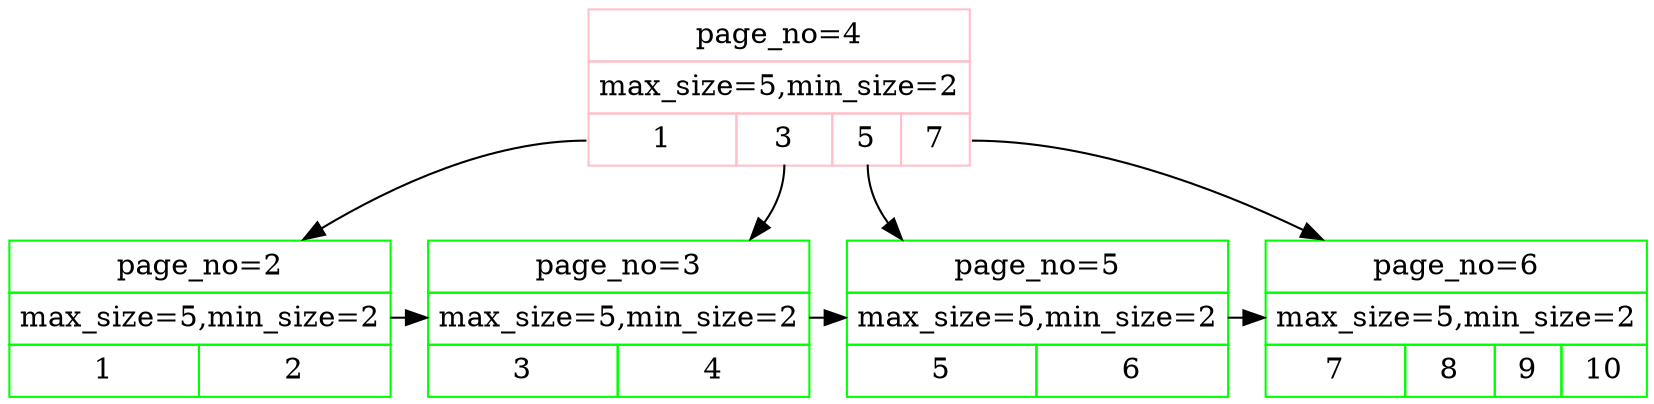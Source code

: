 digraph G {
INT_4[shape=plain color=pink label=<<TABLE BORDER="0" CELLBORDER="1" CELLSPACING="0" CELLPADDING="4">
<TR><TD COLSPAN="4">page_no=4</TD></TR>
<TR><TD COLSPAN="4">max_size=5,min_size=2</TD></TR>
<TR><TD PORT="p2">1</TD>
<TD PORT="p3">3</TD>
<TD PORT="p5">5</TD>
<TD PORT="p6">7</TD>
</TR></TABLE>>];
LEAF_2[shape=plain color=green label=<<TABLE BORDER="0" CELLBORDER="1" CELLSPACING="0" CELLPADDING="4">
<TR><TD COLSPAN="2">page_no=2</TD></TR>
<TR><TD COLSPAN="2">max_size=5,min_size=2</TD></TR>
<TR><TD>1</TD>
<TD>2</TD>
</TR></TABLE>>];
LEAF_2 -> LEAF_3;
{rank=same LEAF_2 LEAF_3};
INT_4:p2 -> LEAF_2;
LEAF_3[shape=plain color=green label=<<TABLE BORDER="0" CELLBORDER="1" CELLSPACING="0" CELLPADDING="4">
<TR><TD COLSPAN="2">page_no=3</TD></TR>
<TR><TD COLSPAN="2">max_size=5,min_size=2</TD></TR>
<TR><TD>3</TD>
<TD>4</TD>
</TR></TABLE>>];
LEAF_3 -> LEAF_5;
{rank=same LEAF_3 LEAF_5};
INT_4:p3 -> LEAF_3;
LEAF_5[shape=plain color=green label=<<TABLE BORDER="0" CELLBORDER="1" CELLSPACING="0" CELLPADDING="4">
<TR><TD COLSPAN="2">page_no=5</TD></TR>
<TR><TD COLSPAN="2">max_size=5,min_size=2</TD></TR>
<TR><TD>5</TD>
<TD>6</TD>
</TR></TABLE>>];
LEAF_5 -> LEAF_6;
{rank=same LEAF_5 LEAF_6};
INT_4:p5 -> LEAF_5;
LEAF_6[shape=plain color=green label=<<TABLE BORDER="0" CELLBORDER="1" CELLSPACING="0" CELLPADDING="4">
<TR><TD COLSPAN="4">page_no=6</TD></TR>
<TR><TD COLSPAN="4">max_size=5,min_size=2</TD></TR>
<TR><TD>7</TD>
<TD>8</TD>
<TD>9</TD>
<TD>10</TD>
</TR></TABLE>>];
INT_4:p6 -> LEAF_6;
}
